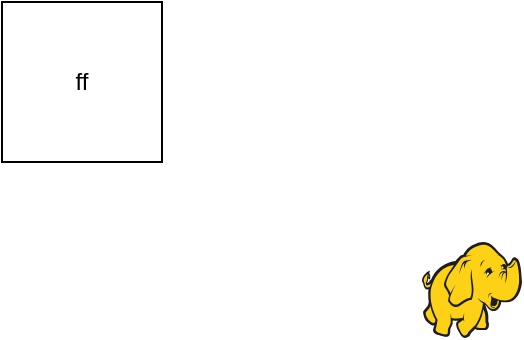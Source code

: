 <mxfile version="13.6.2" type="github">
  <diagram id="AYsMSKMuVJFIzUdnK_c5" name="Page-1">
    <mxGraphModel dx="1326" dy="771" grid="1" gridSize="10" guides="1" tooltips="1" connect="1" arrows="1" fold="1" page="1" pageScale="1" pageWidth="827" pageHeight="1169" math="0" shadow="0">
      <root>
        <mxCell id="0" />
        <mxCell id="1" parent="0" />
        <mxCell id="VnXZVUwvl1WTGna6608H-1" value="ff" style="whiteSpace=wrap;html=1;aspect=fixed;" vertex="1" parent="1">
          <mxGeometry x="140" y="110" width="80" height="80" as="geometry" />
        </mxCell>
        <mxCell id="VnXZVUwvl1WTGna6608H-2" value="" style="aspect=fixed;html=1;points=[];align=center;image;fontSize=12;image=img/lib/mscae/HDInsight.svg;" vertex="1" parent="1">
          <mxGeometry x="350" y="230" width="50" height="48" as="geometry" />
        </mxCell>
      </root>
    </mxGraphModel>
  </diagram>
</mxfile>
